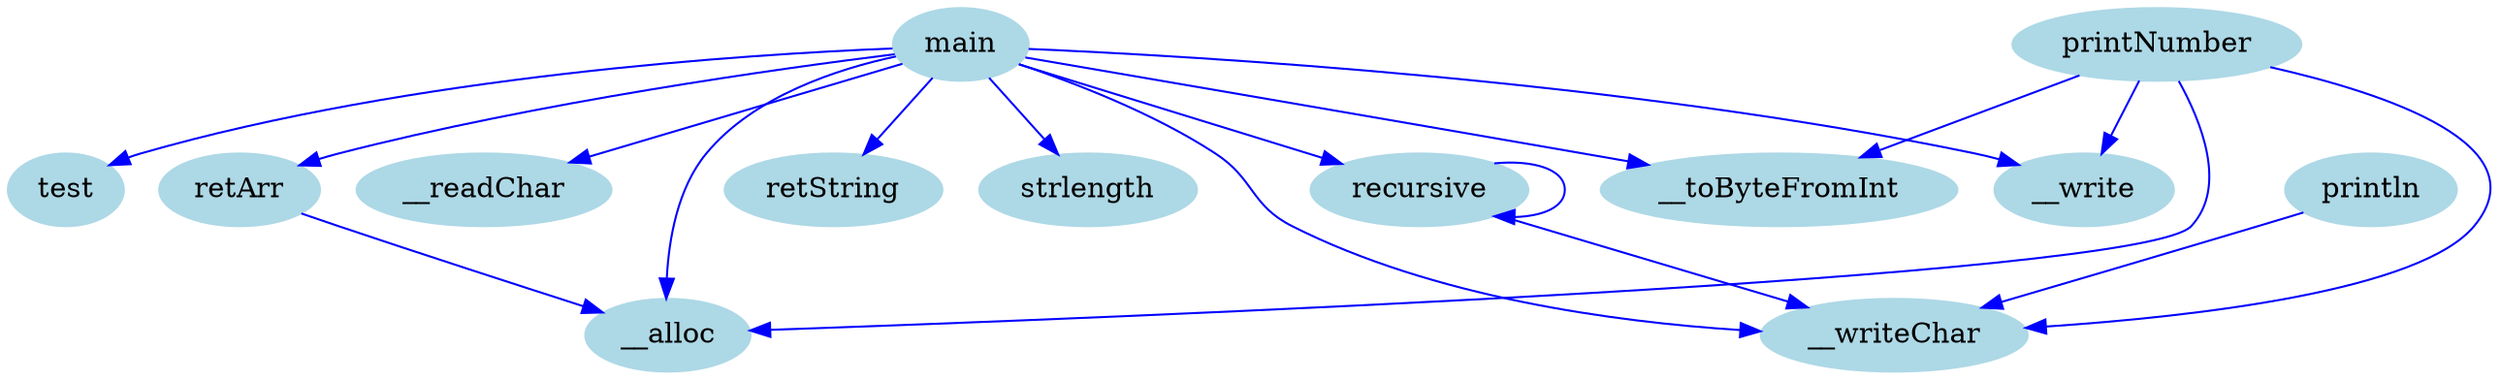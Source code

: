 digraph CallGraph {
    node [shape=ellipse, style=filled, color=lightblue];

    "println";
    "strlength";
    "test";
    "__readChar";
    "retString";
    "main";
    "__write";
    "__toByteFromInt";
    "printNumber";
    "__alloc";
    "retArr";
    "__writeChar";
    "recursive";

    "println" -> "__writeChar" [color=blue];
    "main" -> "strlength" [color=blue];
    "main" -> "recursive" [color=blue];
    "main" -> "retArr" [color=blue];
    "main" -> "__alloc" [color=blue];
    "main" -> "__write" [color=blue];
    "main" -> "__toByteFromInt" [color=blue];
    "main" -> "test" [color=blue];
    "main" -> "__readChar" [color=blue];
    "main" -> "retString" [color=blue];
    "main" -> "__writeChar" [color=blue];
    "printNumber" -> "__alloc" [color=blue];
    "printNumber" -> "__writeChar" [color=blue];
    "printNumber" -> "__write" [color=blue];
    "printNumber" -> "__toByteFromInt" [color=blue];
    "retArr" -> "__alloc" [color=blue];
    "recursive" -> "recursive" [color=blue];
    "recursive" -> "__writeChar" [color=blue];
}

